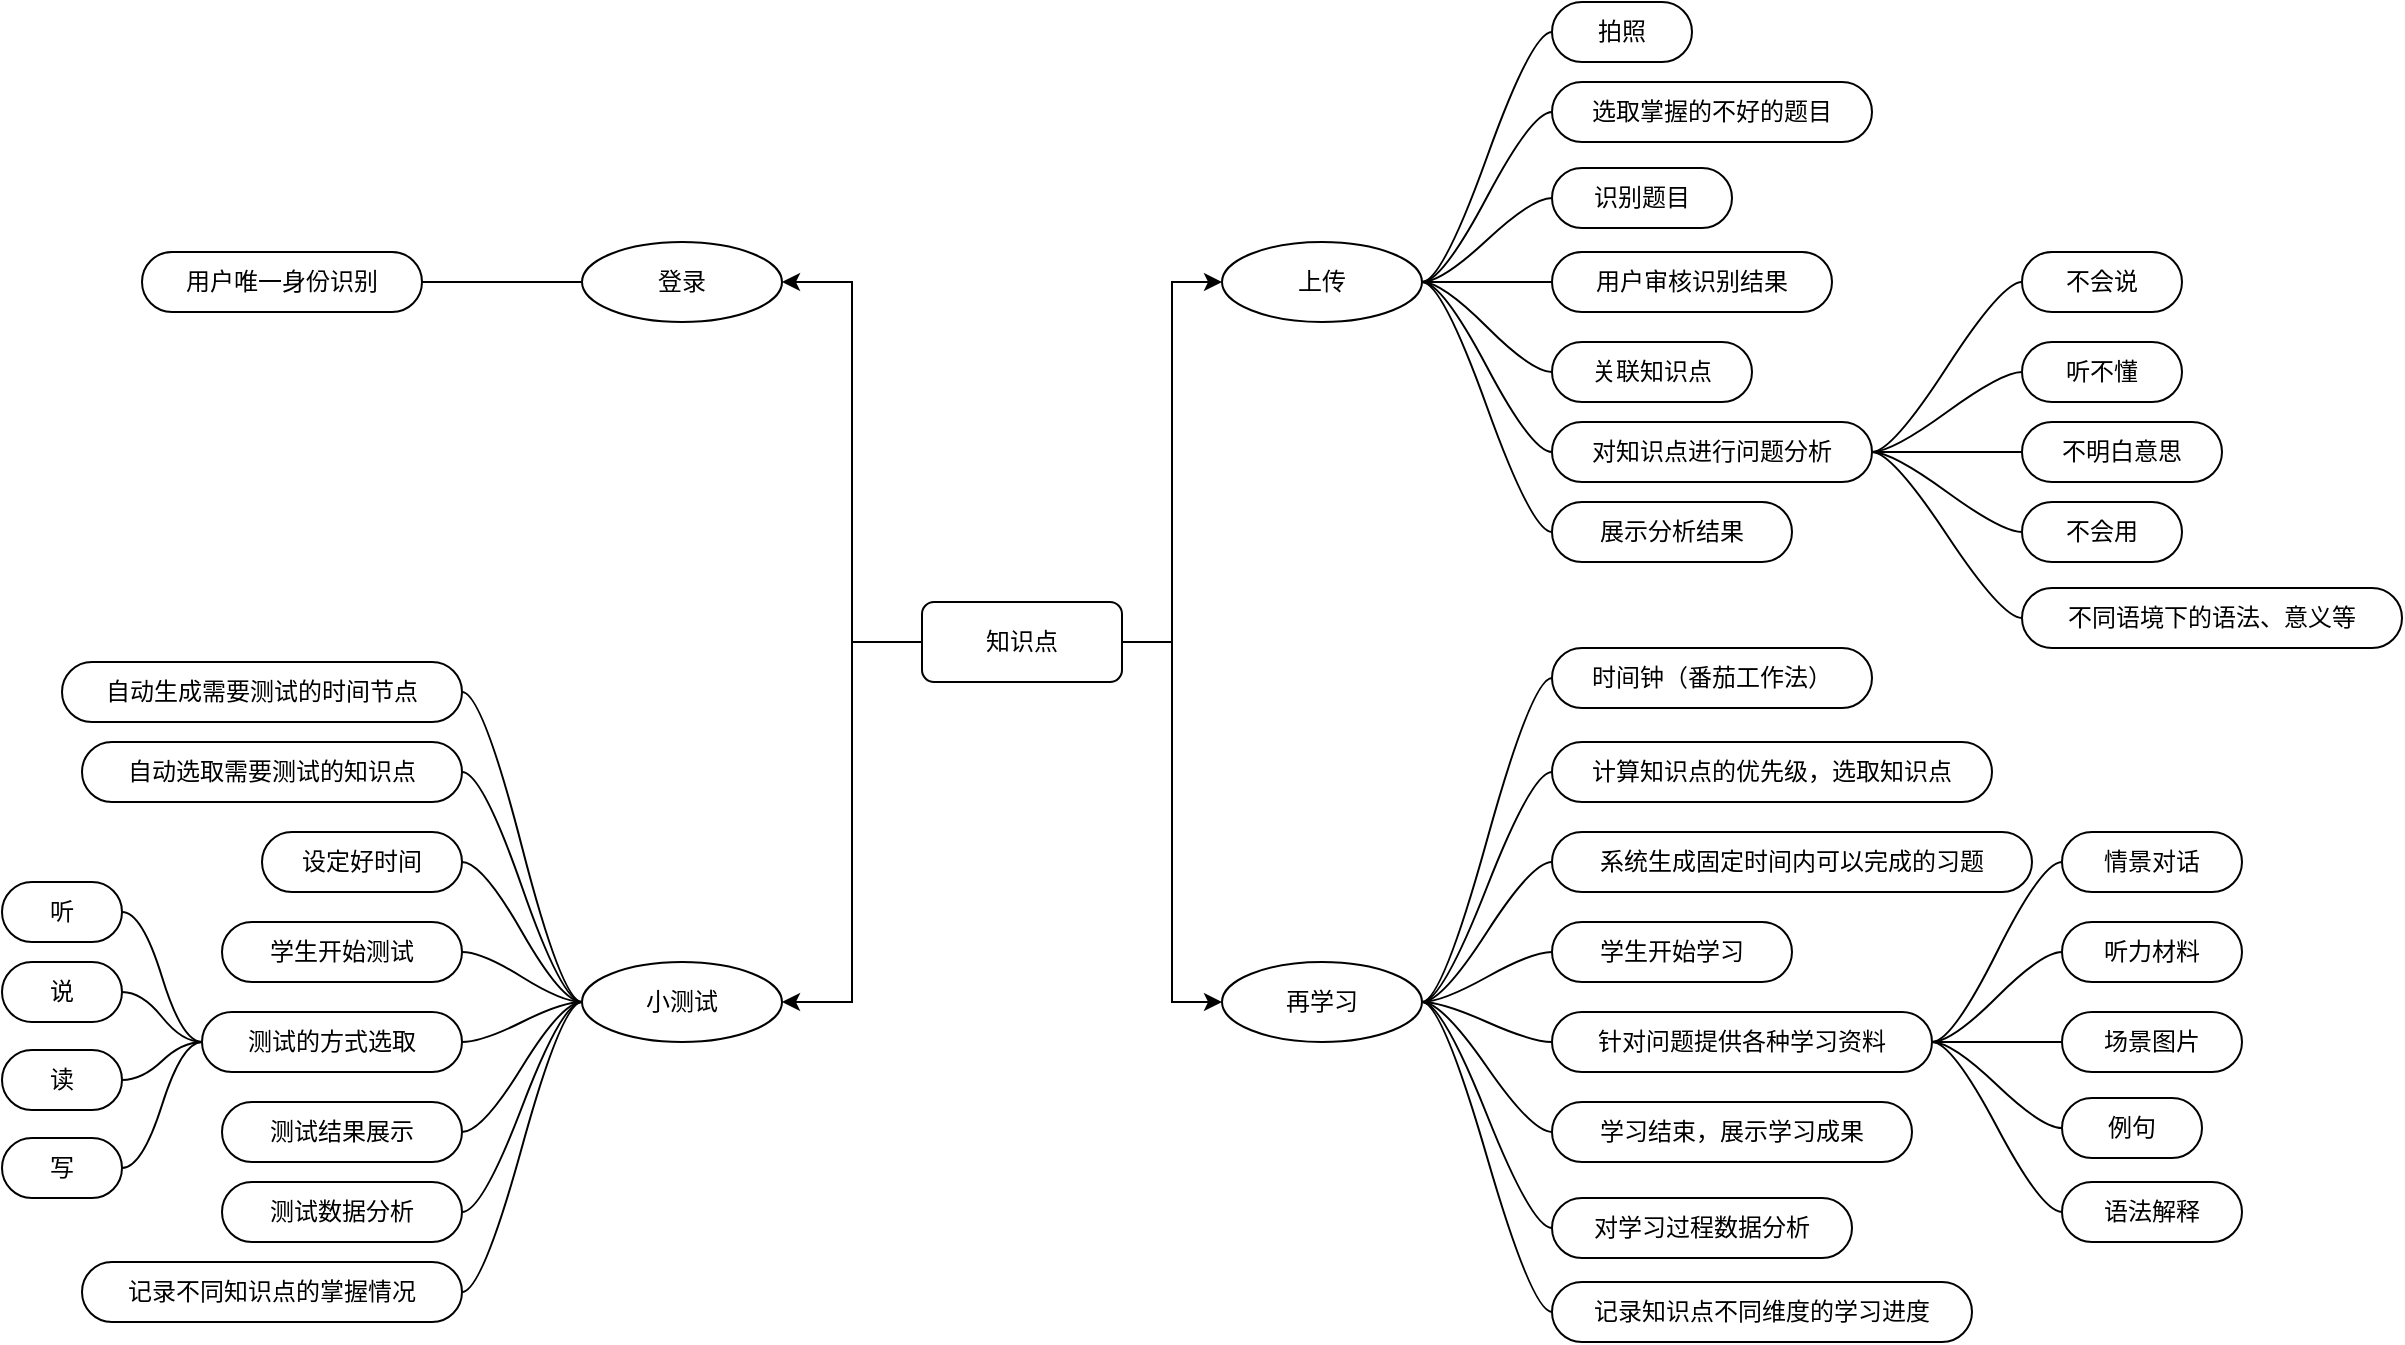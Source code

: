 <mxfile version="22.1.11" type="github" pages="3">
  <diagram name="Function Structure Diagram" id="aVR8sFGBTCd-4WxSPk9l">
    <mxGraphModel dx="2343" dy="800" grid="1" gridSize="10" guides="1" tooltips="1" connect="1" arrows="1" fold="1" page="1" pageScale="1" pageWidth="850" pageHeight="1100" math="0" shadow="0">
      <root>
        <mxCell id="0" />
        <mxCell id="1" parent="0" />
        <mxCell id="TGqG76DkWKLW9lzVFPSi-11" style="edgeStyle=orthogonalEdgeStyle;rounded=0;orthogonalLoop=1;jettySize=auto;html=1;entryX=0;entryY=0.5;entryDx=0;entryDy=0;" parent="1" source="TGqG76DkWKLW9lzVFPSi-1" target="TGqG76DkWKLW9lzVFPSi-7" edge="1">
          <mxGeometry relative="1" as="geometry" />
        </mxCell>
        <mxCell id="TGqG76DkWKLW9lzVFPSi-12" style="edgeStyle=orthogonalEdgeStyle;rounded=0;orthogonalLoop=1;jettySize=auto;html=1;entryX=0;entryY=0.5;entryDx=0;entryDy=0;" parent="1" source="TGqG76DkWKLW9lzVFPSi-1" target="TGqG76DkWKLW9lzVFPSi-8" edge="1">
          <mxGeometry relative="1" as="geometry" />
        </mxCell>
        <mxCell id="TGqG76DkWKLW9lzVFPSi-13" style="edgeStyle=orthogonalEdgeStyle;rounded=0;orthogonalLoop=1;jettySize=auto;html=1;entryX=1;entryY=0.5;entryDx=0;entryDy=0;" parent="1" source="TGqG76DkWKLW9lzVFPSi-1" target="TGqG76DkWKLW9lzVFPSi-10" edge="1">
          <mxGeometry relative="1" as="geometry" />
        </mxCell>
        <mxCell id="TGqG76DkWKLW9lzVFPSi-14" style="edgeStyle=orthogonalEdgeStyle;rounded=0;orthogonalLoop=1;jettySize=auto;html=1;entryX=1;entryY=0.5;entryDx=0;entryDy=0;" parent="1" source="TGqG76DkWKLW9lzVFPSi-1" target="TGqG76DkWKLW9lzVFPSi-9" edge="1">
          <mxGeometry relative="1" as="geometry" />
        </mxCell>
        <mxCell id="TGqG76DkWKLW9lzVFPSi-1" value="知识点" style="rounded=1;whiteSpace=wrap;html=1;" parent="1" vertex="1">
          <mxGeometry x="370" y="330" width="100" height="40" as="geometry" />
        </mxCell>
        <mxCell id="TGqG76DkWKLW9lzVFPSi-19" style="edgeStyle=entityRelationEdgeStyle;rounded=0;orthogonalLoop=1;jettySize=auto;html=1;startArrow=none;endArrow=none;segment=10;curved=1;sourcePerimeterSpacing=0;targetPerimeterSpacing=0;entryX=0;entryY=0.5;entryDx=0;entryDy=0;" parent="1" source="TGqG76DkWKLW9lzVFPSi-7" target="TGqG76DkWKLW9lzVFPSi-17" edge="1">
          <mxGeometry relative="1" as="geometry" />
        </mxCell>
        <mxCell id="TGqG76DkWKLW9lzVFPSi-21" style="edgeStyle=entityRelationEdgeStyle;rounded=0;orthogonalLoop=1;jettySize=auto;html=1;startArrow=none;endArrow=none;segment=10;curved=1;sourcePerimeterSpacing=0;targetPerimeterSpacing=0;entryX=0;entryY=0.5;entryDx=0;entryDy=0;" parent="1" source="TGqG76DkWKLW9lzVFPSi-7" target="TGqG76DkWKLW9lzVFPSi-20" edge="1">
          <mxGeometry relative="1" as="geometry" />
        </mxCell>
        <mxCell id="TGqG76DkWKLW9lzVFPSi-25" style="edgeStyle=entityRelationEdgeStyle;rounded=0;orthogonalLoop=1;jettySize=auto;html=1;startArrow=none;endArrow=none;segment=10;curved=1;sourcePerimeterSpacing=0;targetPerimeterSpacing=0;entryX=0;entryY=0.5;entryDx=0;entryDy=0;" parent="1" source="TGqG76DkWKLW9lzVFPSi-7" target="TGqG76DkWKLW9lzVFPSi-22" edge="1">
          <mxGeometry relative="1" as="geometry" />
        </mxCell>
        <mxCell id="TGqG76DkWKLW9lzVFPSi-26" style="edgeStyle=entityRelationEdgeStyle;rounded=0;orthogonalLoop=1;jettySize=auto;html=1;startArrow=none;endArrow=none;segment=10;curved=1;sourcePerimeterSpacing=0;targetPerimeterSpacing=0;entryX=0;entryY=0.5;entryDx=0;entryDy=0;" parent="1" source="TGqG76DkWKLW9lzVFPSi-7" target="TGqG76DkWKLW9lzVFPSi-23" edge="1">
          <mxGeometry relative="1" as="geometry" />
        </mxCell>
        <mxCell id="TGqG76DkWKLW9lzVFPSi-27" style="edgeStyle=entityRelationEdgeStyle;rounded=0;orthogonalLoop=1;jettySize=auto;html=1;startArrow=none;endArrow=none;segment=10;curved=1;sourcePerimeterSpacing=0;targetPerimeterSpacing=0;entryX=0;entryY=0.5;entryDx=0;entryDy=0;" parent="1" source="TGqG76DkWKLW9lzVFPSi-7" target="TGqG76DkWKLW9lzVFPSi-24" edge="1">
          <mxGeometry relative="1" as="geometry" />
        </mxCell>
        <mxCell id="TGqG76DkWKLW9lzVFPSi-29" style="edgeStyle=entityRelationEdgeStyle;rounded=0;orthogonalLoop=1;jettySize=auto;html=1;startArrow=none;endArrow=none;segment=10;curved=1;sourcePerimeterSpacing=0;targetPerimeterSpacing=0;" parent="1" source="TGqG76DkWKLW9lzVFPSi-7" target="TGqG76DkWKLW9lzVFPSi-28" edge="1">
          <mxGeometry relative="1" as="geometry" />
        </mxCell>
        <mxCell id="TGqG76DkWKLW9lzVFPSi-41" style="edgeStyle=entityRelationEdgeStyle;rounded=0;orthogonalLoop=1;jettySize=auto;html=1;startArrow=none;endArrow=none;segment=10;curved=1;sourcePerimeterSpacing=0;targetPerimeterSpacing=0;entryX=0;entryY=0.5;entryDx=0;entryDy=0;" parent="1" source="TGqG76DkWKLW9lzVFPSi-7" target="TGqG76DkWKLW9lzVFPSi-39" edge="1">
          <mxGeometry relative="1" as="geometry" />
        </mxCell>
        <mxCell id="TGqG76DkWKLW9lzVFPSi-7" value="上传" style="ellipse;whiteSpace=wrap;html=1;align=center;newEdgeStyle={&quot;edgeStyle&quot;:&quot;entityRelationEdgeStyle&quot;,&quot;startArrow&quot;:&quot;none&quot;,&quot;endArrow&quot;:&quot;none&quot;,&quot;segment&quot;:10,&quot;curved&quot;:1,&quot;sourcePerimeterSpacing&quot;:0,&quot;targetPerimeterSpacing&quot;:0};treeFolding=1;treeMoving=1;" parent="1" vertex="1">
          <mxGeometry x="520" y="150" width="100" height="40" as="geometry" />
        </mxCell>
        <mxCell id="TGqG76DkWKLW9lzVFPSi-34" style="edgeStyle=entityRelationEdgeStyle;rounded=0;orthogonalLoop=1;jettySize=auto;html=1;startArrow=none;endArrow=none;segment=10;curved=1;sourcePerimeterSpacing=0;targetPerimeterSpacing=0;entryX=0;entryY=0.5;entryDx=0;entryDy=0;" parent="1" source="TGqG76DkWKLW9lzVFPSi-8" target="TGqG76DkWKLW9lzVFPSi-31" edge="1">
          <mxGeometry relative="1" as="geometry" />
        </mxCell>
        <mxCell id="TGqG76DkWKLW9lzVFPSi-35" style="edgeStyle=entityRelationEdgeStyle;rounded=0;orthogonalLoop=1;jettySize=auto;html=1;startArrow=none;endArrow=none;segment=10;curved=1;sourcePerimeterSpacing=0;targetPerimeterSpacing=0;entryX=0;entryY=0.5;entryDx=0;entryDy=0;" parent="1" source="TGqG76DkWKLW9lzVFPSi-8" target="TGqG76DkWKLW9lzVFPSi-30" edge="1">
          <mxGeometry relative="1" as="geometry" />
        </mxCell>
        <mxCell id="TGqG76DkWKLW9lzVFPSi-36" style="edgeStyle=entityRelationEdgeStyle;rounded=0;orthogonalLoop=1;jettySize=auto;html=1;startArrow=none;endArrow=none;segment=10;curved=1;sourcePerimeterSpacing=0;targetPerimeterSpacing=0;entryX=0;entryY=0.5;entryDx=0;entryDy=0;" parent="1" source="TGqG76DkWKLW9lzVFPSi-8" target="TGqG76DkWKLW9lzVFPSi-32" edge="1">
          <mxGeometry relative="1" as="geometry" />
        </mxCell>
        <mxCell id="TGqG76DkWKLW9lzVFPSi-37" style="edgeStyle=entityRelationEdgeStyle;rounded=0;orthogonalLoop=1;jettySize=auto;html=1;startArrow=none;endArrow=none;segment=10;curved=1;sourcePerimeterSpacing=0;targetPerimeterSpacing=0;entryX=0;entryY=0.5;entryDx=0;entryDy=0;" parent="1" source="TGqG76DkWKLW9lzVFPSi-8" target="TGqG76DkWKLW9lzVFPSi-33" edge="1">
          <mxGeometry relative="1" as="geometry" />
        </mxCell>
        <mxCell id="TGqG76DkWKLW9lzVFPSi-42" style="edgeStyle=entityRelationEdgeStyle;rounded=0;orthogonalLoop=1;jettySize=auto;html=1;startArrow=none;endArrow=none;segment=10;curved=1;sourcePerimeterSpacing=0;targetPerimeterSpacing=0;entryX=0;entryY=0.5;entryDx=0;entryDy=0;" parent="1" source="TGqG76DkWKLW9lzVFPSi-8" target="TGqG76DkWKLW9lzVFPSi-38" edge="1">
          <mxGeometry relative="1" as="geometry" />
        </mxCell>
        <mxCell id="TGqG76DkWKLW9lzVFPSi-55" style="edgeStyle=entityRelationEdgeStyle;rounded=0;orthogonalLoop=1;jettySize=auto;html=1;startArrow=none;endArrow=none;segment=10;curved=1;sourcePerimeterSpacing=0;targetPerimeterSpacing=0;entryX=0;entryY=0.5;entryDx=0;entryDy=0;" parent="1" source="TGqG76DkWKLW9lzVFPSi-8" target="TGqG76DkWKLW9lzVFPSi-53" edge="1">
          <mxGeometry relative="1" as="geometry" />
        </mxCell>
        <mxCell id="TGqG76DkWKLW9lzVFPSi-57" style="edgeStyle=entityRelationEdgeStyle;rounded=0;orthogonalLoop=1;jettySize=auto;html=1;startArrow=none;endArrow=none;segment=10;curved=1;sourcePerimeterSpacing=0;targetPerimeterSpacing=0;entryX=0;entryY=0.5;entryDx=0;entryDy=0;" parent="1" source="TGqG76DkWKLW9lzVFPSi-8" target="TGqG76DkWKLW9lzVFPSi-56" edge="1">
          <mxGeometry relative="1" as="geometry" />
        </mxCell>
        <mxCell id="TGqG76DkWKLW9lzVFPSi-59" style="edgeStyle=entityRelationEdgeStyle;rounded=0;orthogonalLoop=1;jettySize=auto;html=1;startArrow=none;endArrow=none;segment=10;curved=1;sourcePerimeterSpacing=0;targetPerimeterSpacing=0;entryX=0;entryY=0.5;entryDx=0;entryDy=0;" parent="1" source="TGqG76DkWKLW9lzVFPSi-8" target="TGqG76DkWKLW9lzVFPSi-58" edge="1">
          <mxGeometry relative="1" as="geometry" />
        </mxCell>
        <mxCell id="TGqG76DkWKLW9lzVFPSi-8" value="再学习" style="ellipse;whiteSpace=wrap;html=1;align=center;newEdgeStyle={&quot;edgeStyle&quot;:&quot;entityRelationEdgeStyle&quot;,&quot;startArrow&quot;:&quot;none&quot;,&quot;endArrow&quot;:&quot;none&quot;,&quot;segment&quot;:10,&quot;curved&quot;:1,&quot;sourcePerimeterSpacing&quot;:0,&quot;targetPerimeterSpacing&quot;:0};treeFolding=1;treeMoving=1;" parent="1" vertex="1">
          <mxGeometry x="520" y="510" width="100" height="40" as="geometry" />
        </mxCell>
        <mxCell id="TGqG76DkWKLW9lzVFPSi-65" style="edgeStyle=entityRelationEdgeStyle;rounded=0;orthogonalLoop=1;jettySize=auto;html=1;startArrow=none;endArrow=none;segment=10;curved=1;sourcePerimeterSpacing=0;targetPerimeterSpacing=0;" parent="1" source="TGqG76DkWKLW9lzVFPSi-9" target="TGqG76DkWKLW9lzVFPSi-64" edge="1">
          <mxGeometry relative="1" as="geometry" />
        </mxCell>
        <mxCell id="TGqG76DkWKLW9lzVFPSi-67" style="edgeStyle=entityRelationEdgeStyle;rounded=0;orthogonalLoop=1;jettySize=auto;html=1;startArrow=none;endArrow=none;segment=10;curved=1;sourcePerimeterSpacing=0;targetPerimeterSpacing=0;entryX=1;entryY=0.5;entryDx=0;entryDy=0;" parent="1" source="TGqG76DkWKLW9lzVFPSi-9" target="TGqG76DkWKLW9lzVFPSi-66" edge="1">
          <mxGeometry relative="1" as="geometry" />
        </mxCell>
        <mxCell id="TGqG76DkWKLW9lzVFPSi-69" style="edgeStyle=entityRelationEdgeStyle;rounded=0;orthogonalLoop=1;jettySize=auto;html=1;startArrow=none;endArrow=none;segment=10;curved=1;sourcePerimeterSpacing=0;targetPerimeterSpacing=0;entryX=1;entryY=0.5;entryDx=0;entryDy=0;" parent="1" source="TGqG76DkWKLW9lzVFPSi-9" target="TGqG76DkWKLW9lzVFPSi-68" edge="1">
          <mxGeometry relative="1" as="geometry" />
        </mxCell>
        <mxCell id="TGqG76DkWKLW9lzVFPSi-71" style="edgeStyle=entityRelationEdgeStyle;rounded=0;orthogonalLoop=1;jettySize=auto;html=1;startArrow=none;endArrow=none;segment=10;curved=1;sourcePerimeterSpacing=0;targetPerimeterSpacing=0;entryX=1;entryY=0.5;entryDx=0;entryDy=0;" parent="1" source="TGqG76DkWKLW9lzVFPSi-9" target="TGqG76DkWKLW9lzVFPSi-70" edge="1">
          <mxGeometry relative="1" as="geometry" />
        </mxCell>
        <mxCell id="TGqG76DkWKLW9lzVFPSi-73" style="edgeStyle=entityRelationEdgeStyle;rounded=0;orthogonalLoop=1;jettySize=auto;html=1;startArrow=none;endArrow=none;segment=10;curved=1;sourcePerimeterSpacing=0;targetPerimeterSpacing=0;entryX=1;entryY=0.5;entryDx=0;entryDy=0;" parent="1" source="TGqG76DkWKLW9lzVFPSi-9" target="TGqG76DkWKLW9lzVFPSi-72" edge="1">
          <mxGeometry relative="1" as="geometry" />
        </mxCell>
        <mxCell id="TGqG76DkWKLW9lzVFPSi-120" style="edgeStyle=entityRelationEdgeStyle;rounded=0;orthogonalLoop=1;jettySize=auto;html=1;startArrow=none;endArrow=none;segment=10;curved=1;sourcePerimeterSpacing=0;targetPerimeterSpacing=0;entryX=1;entryY=0.5;entryDx=0;entryDy=0;" parent="1" source="TGqG76DkWKLW9lzVFPSi-9" target="TGqG76DkWKLW9lzVFPSi-117" edge="1">
          <mxGeometry relative="1" as="geometry" />
        </mxCell>
        <mxCell id="TGqG76DkWKLW9lzVFPSi-121" style="edgeStyle=entityRelationEdgeStyle;rounded=0;orthogonalLoop=1;jettySize=auto;html=1;startArrow=none;endArrow=none;segment=10;curved=1;sourcePerimeterSpacing=0;targetPerimeterSpacing=0;entryX=1;entryY=0.5;entryDx=0;entryDy=0;" parent="1" source="TGqG76DkWKLW9lzVFPSi-9" target="TGqG76DkWKLW9lzVFPSi-118" edge="1">
          <mxGeometry relative="1" as="geometry" />
        </mxCell>
        <mxCell id="TGqG76DkWKLW9lzVFPSi-122" style="edgeStyle=entityRelationEdgeStyle;rounded=0;orthogonalLoop=1;jettySize=auto;html=1;startArrow=none;endArrow=none;segment=10;curved=1;sourcePerimeterSpacing=0;targetPerimeterSpacing=0;entryX=1;entryY=0.5;entryDx=0;entryDy=0;" parent="1" source="TGqG76DkWKLW9lzVFPSi-9" target="TGqG76DkWKLW9lzVFPSi-119" edge="1">
          <mxGeometry relative="1" as="geometry" />
        </mxCell>
        <mxCell id="TGqG76DkWKLW9lzVFPSi-9" value="小测试" style="ellipse;whiteSpace=wrap;html=1;align=center;newEdgeStyle={&quot;edgeStyle&quot;:&quot;entityRelationEdgeStyle&quot;,&quot;startArrow&quot;:&quot;none&quot;,&quot;endArrow&quot;:&quot;none&quot;,&quot;segment&quot;:10,&quot;curved&quot;:1,&quot;sourcePerimeterSpacing&quot;:0,&quot;targetPerimeterSpacing&quot;:0};treeFolding=1;treeMoving=1;" parent="1" vertex="1">
          <mxGeometry x="200" y="510" width="100" height="40" as="geometry" />
        </mxCell>
        <mxCell id="TGqG76DkWKLW9lzVFPSi-62" style="edgeStyle=entityRelationEdgeStyle;rounded=0;orthogonalLoop=1;jettySize=auto;html=1;startArrow=none;endArrow=none;segment=10;curved=1;sourcePerimeterSpacing=0;targetPerimeterSpacing=0;entryX=1;entryY=0.5;entryDx=0;entryDy=0;" parent="1" source="TGqG76DkWKLW9lzVFPSi-10" target="TGqG76DkWKLW9lzVFPSi-60" edge="1">
          <mxGeometry relative="1" as="geometry" />
        </mxCell>
        <mxCell id="TGqG76DkWKLW9lzVFPSi-10" value="登录" style="ellipse;whiteSpace=wrap;html=1;align=center;newEdgeStyle={&quot;edgeStyle&quot;:&quot;entityRelationEdgeStyle&quot;,&quot;startArrow&quot;:&quot;none&quot;,&quot;endArrow&quot;:&quot;none&quot;,&quot;segment&quot;:10,&quot;curved&quot;:1,&quot;sourcePerimeterSpacing&quot;:0,&quot;targetPerimeterSpacing&quot;:0};treeFolding=1;treeMoving=1;" parent="1" vertex="1">
          <mxGeometry x="200" y="150" width="100" height="40" as="geometry" />
        </mxCell>
        <mxCell id="TGqG76DkWKLW9lzVFPSi-17" value="拍照" style="whiteSpace=wrap;html=1;rounded=1;arcSize=50;align=center;verticalAlign=middle;strokeWidth=1;autosize=1;spacing=4;treeFolding=1;treeMoving=1;newEdgeStyle={&quot;edgeStyle&quot;:&quot;entityRelationEdgeStyle&quot;,&quot;startArrow&quot;:&quot;none&quot;,&quot;endArrow&quot;:&quot;none&quot;,&quot;segment&quot;:10,&quot;curved&quot;:1,&quot;sourcePerimeterSpacing&quot;:0,&quot;targetPerimeterSpacing&quot;:0};" parent="1" vertex="1">
          <mxGeometry x="685" y="30" width="70" height="30" as="geometry" />
        </mxCell>
        <mxCell id="TGqG76DkWKLW9lzVFPSi-20" value="选取掌握的不好的题目" style="whiteSpace=wrap;html=1;rounded=1;arcSize=50;align=center;verticalAlign=middle;strokeWidth=1;autosize=1;spacing=4;treeFolding=1;treeMoving=1;newEdgeStyle={&quot;edgeStyle&quot;:&quot;entityRelationEdgeStyle&quot;,&quot;startArrow&quot;:&quot;none&quot;,&quot;endArrow&quot;:&quot;none&quot;,&quot;segment&quot;:10,&quot;curved&quot;:1,&quot;sourcePerimeterSpacing&quot;:0,&quot;targetPerimeterSpacing&quot;:0};" parent="1" vertex="1">
          <mxGeometry x="685" y="70" width="160" height="30" as="geometry" />
        </mxCell>
        <mxCell id="TGqG76DkWKLW9lzVFPSi-22" value="识别题目" style="whiteSpace=wrap;html=1;rounded=1;arcSize=50;align=center;verticalAlign=middle;strokeWidth=1;autosize=1;spacing=4;treeFolding=1;treeMoving=1;newEdgeStyle={&quot;edgeStyle&quot;:&quot;entityRelationEdgeStyle&quot;,&quot;startArrow&quot;:&quot;none&quot;,&quot;endArrow&quot;:&quot;none&quot;,&quot;segment&quot;:10,&quot;curved&quot;:1,&quot;sourcePerimeterSpacing&quot;:0,&quot;targetPerimeterSpacing&quot;:0};" parent="1" vertex="1">
          <mxGeometry x="685" y="113" width="90" height="30" as="geometry" />
        </mxCell>
        <mxCell id="TGqG76DkWKLW9lzVFPSi-23" value="用户审核识别结果" style="whiteSpace=wrap;html=1;rounded=1;arcSize=50;align=center;verticalAlign=middle;strokeWidth=1;autosize=1;spacing=4;treeFolding=1;treeMoving=1;newEdgeStyle={&quot;edgeStyle&quot;:&quot;entityRelationEdgeStyle&quot;,&quot;startArrow&quot;:&quot;none&quot;,&quot;endArrow&quot;:&quot;none&quot;,&quot;segment&quot;:10,&quot;curved&quot;:1,&quot;sourcePerimeterSpacing&quot;:0,&quot;targetPerimeterSpacing&quot;:0};" parent="1" vertex="1">
          <mxGeometry x="685" y="155" width="140" height="30" as="geometry" />
        </mxCell>
        <mxCell id="TGqG76DkWKLW9lzVFPSi-24" value="关联知识点" style="whiteSpace=wrap;html=1;rounded=1;arcSize=50;align=center;verticalAlign=middle;strokeWidth=1;autosize=1;spacing=4;treeFolding=1;treeMoving=1;newEdgeStyle={&quot;edgeStyle&quot;:&quot;entityRelationEdgeStyle&quot;,&quot;startArrow&quot;:&quot;none&quot;,&quot;endArrow&quot;:&quot;none&quot;,&quot;segment&quot;:10,&quot;curved&quot;:1,&quot;sourcePerimeterSpacing&quot;:0,&quot;targetPerimeterSpacing&quot;:0};" parent="1" vertex="1">
          <mxGeometry x="685" y="200" width="100" height="30" as="geometry" />
        </mxCell>
        <mxCell id="TGqG76DkWKLW9lzVFPSi-28" value="展示分析结果" style="whiteSpace=wrap;html=1;rounded=1;arcSize=50;align=center;verticalAlign=middle;strokeWidth=1;autosize=1;spacing=4;treeFolding=1;treeMoving=1;newEdgeStyle={&quot;edgeStyle&quot;:&quot;entityRelationEdgeStyle&quot;,&quot;startArrow&quot;:&quot;none&quot;,&quot;endArrow&quot;:&quot;none&quot;,&quot;segment&quot;:10,&quot;curved&quot;:1,&quot;sourcePerimeterSpacing&quot;:0,&quot;targetPerimeterSpacing&quot;:0};" parent="1" vertex="1">
          <mxGeometry x="685" y="280" width="120" height="30" as="geometry" />
        </mxCell>
        <mxCell id="TGqG76DkWKLW9lzVFPSi-30" value="计算知识点的优先级，选取知识点" style="whiteSpace=wrap;html=1;rounded=1;arcSize=50;align=center;verticalAlign=middle;strokeWidth=1;autosize=1;spacing=4;treeFolding=1;treeMoving=1;newEdgeStyle={&quot;edgeStyle&quot;:&quot;entityRelationEdgeStyle&quot;,&quot;startArrow&quot;:&quot;none&quot;,&quot;endArrow&quot;:&quot;none&quot;,&quot;segment&quot;:10,&quot;curved&quot;:1,&quot;sourcePerimeterSpacing&quot;:0,&quot;targetPerimeterSpacing&quot;:0};" parent="1" vertex="1">
          <mxGeometry x="685" y="400" width="220" height="30" as="geometry" />
        </mxCell>
        <mxCell id="TGqG76DkWKLW9lzVFPSi-31" value="时间钟（番茄工作法）" style="whiteSpace=wrap;html=1;rounded=1;arcSize=50;align=center;verticalAlign=middle;strokeWidth=1;autosize=1;spacing=4;treeFolding=1;treeMoving=1;newEdgeStyle={&quot;edgeStyle&quot;:&quot;entityRelationEdgeStyle&quot;,&quot;startArrow&quot;:&quot;none&quot;,&quot;endArrow&quot;:&quot;none&quot;,&quot;segment&quot;:10,&quot;curved&quot;:1,&quot;sourcePerimeterSpacing&quot;:0,&quot;targetPerimeterSpacing&quot;:0};" parent="1" vertex="1">
          <mxGeometry x="685" y="353" width="160" height="30" as="geometry" />
        </mxCell>
        <mxCell id="TGqG76DkWKLW9lzVFPSi-32" value="系统生成固定时间内可以完成的习题" style="whiteSpace=wrap;html=1;rounded=1;arcSize=50;align=center;verticalAlign=middle;strokeWidth=1;autosize=1;spacing=4;treeFolding=1;treeMoving=1;newEdgeStyle={&quot;edgeStyle&quot;:&quot;entityRelationEdgeStyle&quot;,&quot;startArrow&quot;:&quot;none&quot;,&quot;endArrow&quot;:&quot;none&quot;,&quot;segment&quot;:10,&quot;curved&quot;:1,&quot;sourcePerimeterSpacing&quot;:0,&quot;targetPerimeterSpacing&quot;:0};" parent="1" vertex="1">
          <mxGeometry x="685" y="445" width="240" height="30" as="geometry" />
        </mxCell>
        <mxCell id="TGqG76DkWKLW9lzVFPSi-33" value="学生开始学习" style="whiteSpace=wrap;html=1;rounded=1;arcSize=50;align=center;verticalAlign=middle;strokeWidth=1;autosize=1;spacing=4;treeFolding=1;treeMoving=1;newEdgeStyle={&quot;edgeStyle&quot;:&quot;entityRelationEdgeStyle&quot;,&quot;startArrow&quot;:&quot;none&quot;,&quot;endArrow&quot;:&quot;none&quot;,&quot;segment&quot;:10,&quot;curved&quot;:1,&quot;sourcePerimeterSpacing&quot;:0,&quot;targetPerimeterSpacing&quot;:0};" parent="1" vertex="1">
          <mxGeometry x="685" y="490" width="120" height="30" as="geometry" />
        </mxCell>
        <mxCell id="TGqG76DkWKLW9lzVFPSi-111" style="edgeStyle=entityRelationEdgeStyle;rounded=0;orthogonalLoop=1;jettySize=auto;html=1;startArrow=none;endArrow=none;segment=10;curved=1;sourcePerimeterSpacing=0;targetPerimeterSpacing=0;entryX=0;entryY=0.5;entryDx=0;entryDy=0;" parent="1" source="TGqG76DkWKLW9lzVFPSi-38" target="TGqG76DkWKLW9lzVFPSi-104" edge="1">
          <mxGeometry relative="1" as="geometry" />
        </mxCell>
        <mxCell id="TGqG76DkWKLW9lzVFPSi-112" style="edgeStyle=entityRelationEdgeStyle;rounded=0;orthogonalLoop=1;jettySize=auto;html=1;startArrow=none;endArrow=none;segment=10;curved=1;sourcePerimeterSpacing=0;targetPerimeterSpacing=0;entryX=0;entryY=0.5;entryDx=0;entryDy=0;" parent="1" source="TGqG76DkWKLW9lzVFPSi-38" target="TGqG76DkWKLW9lzVFPSi-103" edge="1">
          <mxGeometry relative="1" as="geometry" />
        </mxCell>
        <mxCell id="TGqG76DkWKLW9lzVFPSi-113" style="edgeStyle=entityRelationEdgeStyle;rounded=0;orthogonalLoop=1;jettySize=auto;html=1;startArrow=none;endArrow=none;segment=10;curved=1;sourcePerimeterSpacing=0;targetPerimeterSpacing=0;entryX=0;entryY=0.5;entryDx=0;entryDy=0;" parent="1" source="TGqG76DkWKLW9lzVFPSi-38" target="TGqG76DkWKLW9lzVFPSi-102" edge="1">
          <mxGeometry relative="1" as="geometry" />
        </mxCell>
        <mxCell id="TGqG76DkWKLW9lzVFPSi-114" style="edgeStyle=entityRelationEdgeStyle;rounded=0;orthogonalLoop=1;jettySize=auto;html=1;startArrow=none;endArrow=none;segment=10;curved=1;sourcePerimeterSpacing=0;targetPerimeterSpacing=0;entryX=0;entryY=0.5;entryDx=0;entryDy=0;" parent="1" source="TGqG76DkWKLW9lzVFPSi-38" target="TGqG76DkWKLW9lzVFPSi-110" edge="1">
          <mxGeometry relative="1" as="geometry" />
        </mxCell>
        <mxCell id="TGqG76DkWKLW9lzVFPSi-115" style="edgeStyle=entityRelationEdgeStyle;rounded=0;orthogonalLoop=1;jettySize=auto;html=1;startArrow=none;endArrow=none;segment=10;curved=1;sourcePerimeterSpacing=0;targetPerimeterSpacing=0;entryX=0;entryY=0.5;entryDx=0;entryDy=0;" parent="1" source="TGqG76DkWKLW9lzVFPSi-38" target="TGqG76DkWKLW9lzVFPSi-108" edge="1">
          <mxGeometry relative="1" as="geometry" />
        </mxCell>
        <mxCell id="TGqG76DkWKLW9lzVFPSi-38" value="针对问题提供各种学习资料" style="whiteSpace=wrap;html=1;rounded=1;arcSize=50;align=center;verticalAlign=middle;strokeWidth=1;autosize=1;spacing=4;treeFolding=1;treeMoving=1;newEdgeStyle={&quot;edgeStyle&quot;:&quot;entityRelationEdgeStyle&quot;,&quot;startArrow&quot;:&quot;none&quot;,&quot;endArrow&quot;:&quot;none&quot;,&quot;segment&quot;:10,&quot;curved&quot;:1,&quot;sourcePerimeterSpacing&quot;:0,&quot;targetPerimeterSpacing&quot;:0};" parent="1" vertex="1">
          <mxGeometry x="685" y="535" width="190" height="30" as="geometry" />
        </mxCell>
        <mxCell id="TGqG76DkWKLW9lzVFPSi-87" style="edgeStyle=entityRelationEdgeStyle;rounded=0;orthogonalLoop=1;jettySize=auto;html=1;startArrow=none;endArrow=none;segment=10;curved=1;sourcePerimeterSpacing=0;targetPerimeterSpacing=0;entryX=0;entryY=0.5;entryDx=0;entryDy=0;" parent="1" source="TGqG76DkWKLW9lzVFPSi-39" target="TGqG76DkWKLW9lzVFPSi-82" edge="1">
          <mxGeometry relative="1" as="geometry" />
        </mxCell>
        <mxCell id="TGqG76DkWKLW9lzVFPSi-88" style="edgeStyle=entityRelationEdgeStyle;rounded=0;orthogonalLoop=1;jettySize=auto;html=1;startArrow=none;endArrow=none;segment=10;curved=1;sourcePerimeterSpacing=0;targetPerimeterSpacing=0;entryX=0;entryY=0.5;entryDx=0;entryDy=0;" parent="1" source="TGqG76DkWKLW9lzVFPSi-39" target="TGqG76DkWKLW9lzVFPSi-83" edge="1">
          <mxGeometry relative="1" as="geometry" />
        </mxCell>
        <mxCell id="TGqG76DkWKLW9lzVFPSi-89" style="edgeStyle=entityRelationEdgeStyle;rounded=0;orthogonalLoop=1;jettySize=auto;html=1;startArrow=none;endArrow=none;segment=10;curved=1;sourcePerimeterSpacing=0;targetPerimeterSpacing=0;entryX=0;entryY=0.5;entryDx=0;entryDy=0;" parent="1" source="TGqG76DkWKLW9lzVFPSi-39" target="TGqG76DkWKLW9lzVFPSi-84" edge="1">
          <mxGeometry relative="1" as="geometry" />
        </mxCell>
        <mxCell id="TGqG76DkWKLW9lzVFPSi-90" style="edgeStyle=entityRelationEdgeStyle;rounded=0;orthogonalLoop=1;jettySize=auto;html=1;startArrow=none;endArrow=none;segment=10;curved=1;sourcePerimeterSpacing=0;targetPerimeterSpacing=0;entryX=0;entryY=0.5;entryDx=0;entryDy=0;" parent="1" source="TGqG76DkWKLW9lzVFPSi-39" target="TGqG76DkWKLW9lzVFPSi-85" edge="1">
          <mxGeometry relative="1" as="geometry" />
        </mxCell>
        <mxCell id="TGqG76DkWKLW9lzVFPSi-91" style="edgeStyle=entityRelationEdgeStyle;rounded=0;orthogonalLoop=1;jettySize=auto;html=1;startArrow=none;endArrow=none;segment=10;curved=1;sourcePerimeterSpacing=0;targetPerimeterSpacing=0;entryX=0;entryY=0.5;entryDx=0;entryDy=0;" parent="1" source="TGqG76DkWKLW9lzVFPSi-39" target="TGqG76DkWKLW9lzVFPSi-86" edge="1">
          <mxGeometry relative="1" as="geometry" />
        </mxCell>
        <mxCell id="TGqG76DkWKLW9lzVFPSi-39" value="对知识点进行问题分析" style="whiteSpace=wrap;html=1;rounded=1;arcSize=50;align=center;verticalAlign=middle;strokeWidth=1;autosize=1;spacing=4;treeFolding=1;treeMoving=1;newEdgeStyle={&quot;edgeStyle&quot;:&quot;entityRelationEdgeStyle&quot;,&quot;startArrow&quot;:&quot;none&quot;,&quot;endArrow&quot;:&quot;none&quot;,&quot;segment&quot;:10,&quot;curved&quot;:1,&quot;sourcePerimeterSpacing&quot;:0,&quot;targetPerimeterSpacing&quot;:0};" parent="1" vertex="1">
          <mxGeometry x="685" y="240" width="160" height="30" as="geometry" />
        </mxCell>
        <mxCell id="TGqG76DkWKLW9lzVFPSi-53" value="学习结束，展示学习成果" style="whiteSpace=wrap;html=1;rounded=1;arcSize=50;align=center;verticalAlign=middle;strokeWidth=1;autosize=1;spacing=4;treeFolding=1;treeMoving=1;newEdgeStyle={&quot;edgeStyle&quot;:&quot;entityRelationEdgeStyle&quot;,&quot;startArrow&quot;:&quot;none&quot;,&quot;endArrow&quot;:&quot;none&quot;,&quot;segment&quot;:10,&quot;curved&quot;:1,&quot;sourcePerimeterSpacing&quot;:0,&quot;targetPerimeterSpacing&quot;:0};" parent="1" vertex="1">
          <mxGeometry x="685" y="580" width="180" height="30" as="geometry" />
        </mxCell>
        <mxCell id="TGqG76DkWKLW9lzVFPSi-56" value="对学习过程数据分析" style="whiteSpace=wrap;html=1;rounded=1;arcSize=50;align=center;verticalAlign=middle;strokeWidth=1;autosize=1;spacing=4;treeFolding=1;treeMoving=1;newEdgeStyle={&quot;edgeStyle&quot;:&quot;entityRelationEdgeStyle&quot;,&quot;startArrow&quot;:&quot;none&quot;,&quot;endArrow&quot;:&quot;none&quot;,&quot;segment&quot;:10,&quot;curved&quot;:1,&quot;sourcePerimeterSpacing&quot;:0,&quot;targetPerimeterSpacing&quot;:0};" parent="1" vertex="1">
          <mxGeometry x="685" y="628" width="150" height="30" as="geometry" />
        </mxCell>
        <mxCell id="TGqG76DkWKLW9lzVFPSi-58" value="记录知识点不同维度的学习进度" style="whiteSpace=wrap;html=1;rounded=1;arcSize=50;align=center;verticalAlign=middle;strokeWidth=1;autosize=1;spacing=4;treeFolding=1;treeMoving=1;newEdgeStyle={&quot;edgeStyle&quot;:&quot;entityRelationEdgeStyle&quot;,&quot;startArrow&quot;:&quot;none&quot;,&quot;endArrow&quot;:&quot;none&quot;,&quot;segment&quot;:10,&quot;curved&quot;:1,&quot;sourcePerimeterSpacing&quot;:0,&quot;targetPerimeterSpacing&quot;:0};" parent="1" vertex="1">
          <mxGeometry x="685" y="670" width="210" height="30" as="geometry" />
        </mxCell>
        <mxCell id="TGqG76DkWKLW9lzVFPSi-60" value="用户唯一身份识别" style="whiteSpace=wrap;html=1;rounded=1;arcSize=50;align=center;verticalAlign=middle;strokeWidth=1;autosize=1;spacing=4;treeFolding=1;treeMoving=1;newEdgeStyle={&quot;edgeStyle&quot;:&quot;entityRelationEdgeStyle&quot;,&quot;startArrow&quot;:&quot;none&quot;,&quot;endArrow&quot;:&quot;none&quot;,&quot;segment&quot;:10,&quot;curved&quot;:1,&quot;sourcePerimeterSpacing&quot;:0,&quot;targetPerimeterSpacing&quot;:0};" parent="1" vertex="1">
          <mxGeometry x="-20" y="155" width="140" height="30" as="geometry" />
        </mxCell>
        <mxCell id="TGqG76DkWKLW9lzVFPSi-64" value="自动选取需要测试的知识点" style="whiteSpace=wrap;html=1;rounded=1;arcSize=50;align=center;verticalAlign=middle;strokeWidth=1;autosize=1;spacing=4;treeFolding=1;treeMoving=1;newEdgeStyle={&quot;edgeStyle&quot;:&quot;entityRelationEdgeStyle&quot;,&quot;startArrow&quot;:&quot;none&quot;,&quot;endArrow&quot;:&quot;none&quot;,&quot;segment&quot;:10,&quot;curved&quot;:1,&quot;sourcePerimeterSpacing&quot;:0,&quot;targetPerimeterSpacing&quot;:0};" parent="1" vertex="1">
          <mxGeometry x="-50" y="400" width="190" height="30" as="geometry" />
        </mxCell>
        <mxCell id="TGqG76DkWKLW9lzVFPSi-66" value="自动生成需要测试的时间节点" style="whiteSpace=wrap;html=1;rounded=1;arcSize=50;align=center;verticalAlign=middle;strokeWidth=1;autosize=1;spacing=4;treeFolding=1;treeMoving=1;newEdgeStyle={&quot;edgeStyle&quot;:&quot;entityRelationEdgeStyle&quot;,&quot;startArrow&quot;:&quot;none&quot;,&quot;endArrow&quot;:&quot;none&quot;,&quot;segment&quot;:10,&quot;curved&quot;:1,&quot;sourcePerimeterSpacing&quot;:0,&quot;targetPerimeterSpacing&quot;:0};" parent="1" vertex="1">
          <mxGeometry x="-60" y="360" width="200" height="30" as="geometry" />
        </mxCell>
        <mxCell id="TGqG76DkWKLW9lzVFPSi-68" value="设定好时间" style="whiteSpace=wrap;html=1;rounded=1;arcSize=50;align=center;verticalAlign=middle;strokeWidth=1;autosize=1;spacing=4;treeFolding=1;treeMoving=1;newEdgeStyle={&quot;edgeStyle&quot;:&quot;entityRelationEdgeStyle&quot;,&quot;startArrow&quot;:&quot;none&quot;,&quot;endArrow&quot;:&quot;none&quot;,&quot;segment&quot;:10,&quot;curved&quot;:1,&quot;sourcePerimeterSpacing&quot;:0,&quot;targetPerimeterSpacing&quot;:0};" parent="1" vertex="1">
          <mxGeometry x="40" y="445" width="100" height="30" as="geometry" />
        </mxCell>
        <mxCell id="TGqG76DkWKLW9lzVFPSi-70" value="学生开始测试" style="whiteSpace=wrap;html=1;rounded=1;arcSize=50;align=center;verticalAlign=middle;strokeWidth=1;autosize=1;spacing=4;treeFolding=1;treeMoving=1;newEdgeStyle={&quot;edgeStyle&quot;:&quot;entityRelationEdgeStyle&quot;,&quot;startArrow&quot;:&quot;none&quot;,&quot;endArrow&quot;:&quot;none&quot;,&quot;segment&quot;:10,&quot;curved&quot;:1,&quot;sourcePerimeterSpacing&quot;:0,&quot;targetPerimeterSpacing&quot;:0};" parent="1" vertex="1">
          <mxGeometry x="20" y="490" width="120" height="30" as="geometry" />
        </mxCell>
        <mxCell id="TGqG76DkWKLW9lzVFPSi-75" value="" style="edgeStyle=entityRelationEdgeStyle;rounded=0;orthogonalLoop=1;jettySize=auto;html=1;startArrow=none;endArrow=none;segment=10;curved=1;sourcePerimeterSpacing=0;targetPerimeterSpacing=0;" parent="1" source="TGqG76DkWKLW9lzVFPSi-72" target="TGqG76DkWKLW9lzVFPSi-74" edge="1">
          <mxGeometry relative="1" as="geometry" />
        </mxCell>
        <mxCell id="TGqG76DkWKLW9lzVFPSi-79" style="edgeStyle=entityRelationEdgeStyle;rounded=0;orthogonalLoop=1;jettySize=auto;html=1;startArrow=none;endArrow=none;segment=10;curved=1;sourcePerimeterSpacing=0;targetPerimeterSpacing=0;entryX=1;entryY=0.5;entryDx=0;entryDy=0;" parent="1" source="TGqG76DkWKLW9lzVFPSi-72" target="TGqG76DkWKLW9lzVFPSi-76" edge="1">
          <mxGeometry relative="1" as="geometry" />
        </mxCell>
        <mxCell id="TGqG76DkWKLW9lzVFPSi-80" style="edgeStyle=entityRelationEdgeStyle;rounded=0;orthogonalLoop=1;jettySize=auto;html=1;startArrow=none;endArrow=none;segment=10;curved=1;sourcePerimeterSpacing=0;targetPerimeterSpacing=0;entryX=1;entryY=0.5;entryDx=0;entryDy=0;" parent="1" source="TGqG76DkWKLW9lzVFPSi-72" target="TGqG76DkWKLW9lzVFPSi-77" edge="1">
          <mxGeometry relative="1" as="geometry" />
        </mxCell>
        <mxCell id="TGqG76DkWKLW9lzVFPSi-81" style="edgeStyle=entityRelationEdgeStyle;rounded=0;orthogonalLoop=1;jettySize=auto;html=1;startArrow=none;endArrow=none;segment=10;curved=1;sourcePerimeterSpacing=0;targetPerimeterSpacing=0;" parent="1" source="TGqG76DkWKLW9lzVFPSi-72" target="TGqG76DkWKLW9lzVFPSi-78" edge="1">
          <mxGeometry relative="1" as="geometry" />
        </mxCell>
        <mxCell id="TGqG76DkWKLW9lzVFPSi-72" value="测试的方式选取" style="whiteSpace=wrap;html=1;rounded=1;arcSize=50;align=center;verticalAlign=middle;strokeWidth=1;autosize=1;spacing=4;treeFolding=1;treeMoving=1;newEdgeStyle={&quot;edgeStyle&quot;:&quot;entityRelationEdgeStyle&quot;,&quot;startArrow&quot;:&quot;none&quot;,&quot;endArrow&quot;:&quot;none&quot;,&quot;segment&quot;:10,&quot;curved&quot;:1,&quot;sourcePerimeterSpacing&quot;:0,&quot;targetPerimeterSpacing&quot;:0};" parent="1" vertex="1">
          <mxGeometry x="10" y="535" width="130" height="30" as="geometry" />
        </mxCell>
        <mxCell id="TGqG76DkWKLW9lzVFPSi-74" value="听" style="whiteSpace=wrap;html=1;rounded=1;arcSize=50;align=center;verticalAlign=middle;strokeWidth=1;autosize=1;spacing=4;treeFolding=1;treeMoving=1;newEdgeStyle={&quot;edgeStyle&quot;:&quot;entityRelationEdgeStyle&quot;,&quot;startArrow&quot;:&quot;none&quot;,&quot;endArrow&quot;:&quot;none&quot;,&quot;segment&quot;:10,&quot;curved&quot;:1,&quot;sourcePerimeterSpacing&quot;:0,&quot;targetPerimeterSpacing&quot;:0};" parent="1" vertex="1">
          <mxGeometry x="-90" y="470" width="60" height="30" as="geometry" />
        </mxCell>
        <mxCell id="TGqG76DkWKLW9lzVFPSi-76" value="说" style="whiteSpace=wrap;html=1;rounded=1;arcSize=50;align=center;verticalAlign=middle;strokeWidth=1;autosize=1;spacing=4;treeFolding=1;treeMoving=1;newEdgeStyle={&quot;edgeStyle&quot;:&quot;entityRelationEdgeStyle&quot;,&quot;startArrow&quot;:&quot;none&quot;,&quot;endArrow&quot;:&quot;none&quot;,&quot;segment&quot;:10,&quot;curved&quot;:1,&quot;sourcePerimeterSpacing&quot;:0,&quot;targetPerimeterSpacing&quot;:0};" parent="1" vertex="1">
          <mxGeometry x="-90" y="510" width="60" height="30" as="geometry" />
        </mxCell>
        <mxCell id="TGqG76DkWKLW9lzVFPSi-77" value="读" style="whiteSpace=wrap;html=1;rounded=1;arcSize=50;align=center;verticalAlign=middle;strokeWidth=1;autosize=1;spacing=4;treeFolding=1;treeMoving=1;newEdgeStyle={&quot;edgeStyle&quot;:&quot;entityRelationEdgeStyle&quot;,&quot;startArrow&quot;:&quot;none&quot;,&quot;endArrow&quot;:&quot;none&quot;,&quot;segment&quot;:10,&quot;curved&quot;:1,&quot;sourcePerimeterSpacing&quot;:0,&quot;targetPerimeterSpacing&quot;:0};" parent="1" vertex="1">
          <mxGeometry x="-90" y="554" width="60" height="30" as="geometry" />
        </mxCell>
        <mxCell id="TGqG76DkWKLW9lzVFPSi-78" value="写" style="whiteSpace=wrap;html=1;rounded=1;arcSize=50;align=center;verticalAlign=middle;strokeWidth=1;autosize=1;spacing=4;treeFolding=1;treeMoving=1;newEdgeStyle={&quot;edgeStyle&quot;:&quot;entityRelationEdgeStyle&quot;,&quot;startArrow&quot;:&quot;none&quot;,&quot;endArrow&quot;:&quot;none&quot;,&quot;segment&quot;:10,&quot;curved&quot;:1,&quot;sourcePerimeterSpacing&quot;:0,&quot;targetPerimeterSpacing&quot;:0};" parent="1" vertex="1">
          <mxGeometry x="-90" y="598" width="60" height="30" as="geometry" />
        </mxCell>
        <mxCell id="TGqG76DkWKLW9lzVFPSi-82" value="不会说" style="whiteSpace=wrap;html=1;rounded=1;arcSize=50;align=center;verticalAlign=middle;strokeWidth=1;autosize=1;spacing=4;treeFolding=1;treeMoving=1;newEdgeStyle={&quot;edgeStyle&quot;:&quot;entityRelationEdgeStyle&quot;,&quot;startArrow&quot;:&quot;none&quot;,&quot;endArrow&quot;:&quot;none&quot;,&quot;segment&quot;:10,&quot;curved&quot;:1,&quot;sourcePerimeterSpacing&quot;:0,&quot;targetPerimeterSpacing&quot;:0};" parent="1" vertex="1">
          <mxGeometry x="920" y="155" width="80" height="30" as="geometry" />
        </mxCell>
        <mxCell id="TGqG76DkWKLW9lzVFPSi-83" value="听不懂" style="whiteSpace=wrap;html=1;rounded=1;arcSize=50;align=center;verticalAlign=middle;strokeWidth=1;autosize=1;spacing=4;treeFolding=1;treeMoving=1;newEdgeStyle={&quot;edgeStyle&quot;:&quot;entityRelationEdgeStyle&quot;,&quot;startArrow&quot;:&quot;none&quot;,&quot;endArrow&quot;:&quot;none&quot;,&quot;segment&quot;:10,&quot;curved&quot;:1,&quot;sourcePerimeterSpacing&quot;:0,&quot;targetPerimeterSpacing&quot;:0};" parent="1" vertex="1">
          <mxGeometry x="920" y="200" width="80" height="30" as="geometry" />
        </mxCell>
        <mxCell id="TGqG76DkWKLW9lzVFPSi-84" value="不明白意思" style="whiteSpace=wrap;html=1;rounded=1;arcSize=50;align=center;verticalAlign=middle;strokeWidth=1;autosize=1;spacing=4;treeFolding=1;treeMoving=1;newEdgeStyle={&quot;edgeStyle&quot;:&quot;entityRelationEdgeStyle&quot;,&quot;startArrow&quot;:&quot;none&quot;,&quot;endArrow&quot;:&quot;none&quot;,&quot;segment&quot;:10,&quot;curved&quot;:1,&quot;sourcePerimeterSpacing&quot;:0,&quot;targetPerimeterSpacing&quot;:0};" parent="1" vertex="1">
          <mxGeometry x="920" y="240" width="100" height="30" as="geometry" />
        </mxCell>
        <mxCell id="TGqG76DkWKLW9lzVFPSi-85" value="不会用" style="whiteSpace=wrap;html=1;rounded=1;arcSize=50;align=center;verticalAlign=middle;strokeWidth=1;autosize=1;spacing=4;treeFolding=1;treeMoving=1;newEdgeStyle={&quot;edgeStyle&quot;:&quot;entityRelationEdgeStyle&quot;,&quot;startArrow&quot;:&quot;none&quot;,&quot;endArrow&quot;:&quot;none&quot;,&quot;segment&quot;:10,&quot;curved&quot;:1,&quot;sourcePerimeterSpacing&quot;:0,&quot;targetPerimeterSpacing&quot;:0};" parent="1" vertex="1">
          <mxGeometry x="920" y="280" width="80" height="30" as="geometry" />
        </mxCell>
        <mxCell id="TGqG76DkWKLW9lzVFPSi-86" value="不同语境下的语法、意义等" style="whiteSpace=wrap;html=1;rounded=1;arcSize=50;align=center;verticalAlign=middle;strokeWidth=1;autosize=1;spacing=4;treeFolding=1;treeMoving=1;newEdgeStyle={&quot;edgeStyle&quot;:&quot;entityRelationEdgeStyle&quot;,&quot;startArrow&quot;:&quot;none&quot;,&quot;endArrow&quot;:&quot;none&quot;,&quot;segment&quot;:10,&quot;curved&quot;:1,&quot;sourcePerimeterSpacing&quot;:0,&quot;targetPerimeterSpacing&quot;:0};" parent="1" vertex="1">
          <mxGeometry x="920" y="323" width="190" height="30" as="geometry" />
        </mxCell>
        <mxCell id="TGqG76DkWKLW9lzVFPSi-102" value="情景对话" style="whiteSpace=wrap;html=1;rounded=1;arcSize=50;align=center;verticalAlign=middle;strokeWidth=1;autosize=1;spacing=4;treeFolding=1;treeMoving=1;newEdgeStyle={&quot;edgeStyle&quot;:&quot;entityRelationEdgeStyle&quot;,&quot;startArrow&quot;:&quot;none&quot;,&quot;endArrow&quot;:&quot;none&quot;,&quot;segment&quot;:10,&quot;curved&quot;:1,&quot;sourcePerimeterSpacing&quot;:0,&quot;targetPerimeterSpacing&quot;:0};" parent="1" vertex="1">
          <mxGeometry x="940" y="445" width="90" height="30" as="geometry" />
        </mxCell>
        <mxCell id="TGqG76DkWKLW9lzVFPSi-103" value="听力材料" style="whiteSpace=wrap;html=1;rounded=1;arcSize=50;align=center;verticalAlign=middle;strokeWidth=1;autosize=1;spacing=4;treeFolding=1;treeMoving=1;newEdgeStyle={&quot;edgeStyle&quot;:&quot;entityRelationEdgeStyle&quot;,&quot;startArrow&quot;:&quot;none&quot;,&quot;endArrow&quot;:&quot;none&quot;,&quot;segment&quot;:10,&quot;curved&quot;:1,&quot;sourcePerimeterSpacing&quot;:0,&quot;targetPerimeterSpacing&quot;:0};" parent="1" vertex="1">
          <mxGeometry x="940" y="490" width="90" height="30" as="geometry" />
        </mxCell>
        <mxCell id="TGqG76DkWKLW9lzVFPSi-104" value="场景图片" style="whiteSpace=wrap;html=1;rounded=1;arcSize=50;align=center;verticalAlign=middle;strokeWidth=1;autosize=1;spacing=4;treeFolding=1;treeMoving=1;newEdgeStyle={&quot;edgeStyle&quot;:&quot;entityRelationEdgeStyle&quot;,&quot;startArrow&quot;:&quot;none&quot;,&quot;endArrow&quot;:&quot;none&quot;,&quot;segment&quot;:10,&quot;curved&quot;:1,&quot;sourcePerimeterSpacing&quot;:0,&quot;targetPerimeterSpacing&quot;:0};" parent="1" vertex="1">
          <mxGeometry x="940" y="535" width="90" height="30" as="geometry" />
        </mxCell>
        <mxCell id="TGqG76DkWKLW9lzVFPSi-108" value="语法解释" style="whiteSpace=wrap;html=1;rounded=1;arcSize=50;align=center;verticalAlign=middle;strokeWidth=1;autosize=1;spacing=4;treeFolding=1;treeMoving=1;newEdgeStyle={&quot;edgeStyle&quot;:&quot;entityRelationEdgeStyle&quot;,&quot;startArrow&quot;:&quot;none&quot;,&quot;endArrow&quot;:&quot;none&quot;,&quot;segment&quot;:10,&quot;curved&quot;:1,&quot;sourcePerimeterSpacing&quot;:0,&quot;targetPerimeterSpacing&quot;:0};" parent="1" vertex="1">
          <mxGeometry x="940" y="620" width="90" height="30" as="geometry" />
        </mxCell>
        <mxCell id="TGqG76DkWKLW9lzVFPSi-110" value="例句" style="whiteSpace=wrap;html=1;rounded=1;arcSize=50;align=center;verticalAlign=middle;strokeWidth=1;autosize=1;spacing=4;treeFolding=1;treeMoving=1;newEdgeStyle={&quot;edgeStyle&quot;:&quot;entityRelationEdgeStyle&quot;,&quot;startArrow&quot;:&quot;none&quot;,&quot;endArrow&quot;:&quot;none&quot;,&quot;segment&quot;:10,&quot;curved&quot;:1,&quot;sourcePerimeterSpacing&quot;:0,&quot;targetPerimeterSpacing&quot;:0};" parent="1" vertex="1">
          <mxGeometry x="940" y="578" width="70" height="30" as="geometry" />
        </mxCell>
        <mxCell id="TGqG76DkWKLW9lzVFPSi-117" value="测试结果展示" style="whiteSpace=wrap;html=1;rounded=1;arcSize=50;align=center;verticalAlign=middle;strokeWidth=1;autosize=1;spacing=4;treeFolding=1;treeMoving=1;newEdgeStyle={&quot;edgeStyle&quot;:&quot;entityRelationEdgeStyle&quot;,&quot;startArrow&quot;:&quot;none&quot;,&quot;endArrow&quot;:&quot;none&quot;,&quot;segment&quot;:10,&quot;curved&quot;:1,&quot;sourcePerimeterSpacing&quot;:0,&quot;targetPerimeterSpacing&quot;:0};" parent="1" vertex="1">
          <mxGeometry x="20" y="580" width="120" height="30" as="geometry" />
        </mxCell>
        <mxCell id="TGqG76DkWKLW9lzVFPSi-118" value="测试数据分析" style="whiteSpace=wrap;html=1;rounded=1;arcSize=50;align=center;verticalAlign=middle;strokeWidth=1;autosize=1;spacing=4;treeFolding=1;treeMoving=1;newEdgeStyle={&quot;edgeStyle&quot;:&quot;entityRelationEdgeStyle&quot;,&quot;startArrow&quot;:&quot;none&quot;,&quot;endArrow&quot;:&quot;none&quot;,&quot;segment&quot;:10,&quot;curved&quot;:1,&quot;sourcePerimeterSpacing&quot;:0,&quot;targetPerimeterSpacing&quot;:0};" parent="1" vertex="1">
          <mxGeometry x="20" y="620" width="120" height="30" as="geometry" />
        </mxCell>
        <mxCell id="TGqG76DkWKLW9lzVFPSi-119" value="记录不同知识点的掌握情况" style="whiteSpace=wrap;html=1;rounded=1;arcSize=50;align=center;verticalAlign=middle;strokeWidth=1;autosize=1;spacing=4;treeFolding=1;treeMoving=1;newEdgeStyle={&quot;edgeStyle&quot;:&quot;entityRelationEdgeStyle&quot;,&quot;startArrow&quot;:&quot;none&quot;,&quot;endArrow&quot;:&quot;none&quot;,&quot;segment&quot;:10,&quot;curved&quot;:1,&quot;sourcePerimeterSpacing&quot;:0,&quot;targetPerimeterSpacing&quot;:0};" parent="1" vertex="1">
          <mxGeometry x="-50" y="660" width="190" height="30" as="geometry" />
        </mxCell>
      </root>
    </mxGraphModel>
  </diagram>
  <diagram id="0cyXrm65MRwu4ZQr-RNy" name="Information Structure Diagram">
    <mxGraphModel dx="1194" dy="640" grid="1" gridSize="10" guides="1" tooltips="1" connect="1" arrows="1" fold="1" page="1" pageScale="1" pageWidth="850" pageHeight="1100" math="0" shadow="0">
      <root>
        <mxCell id="0" />
        <mxCell id="1" parent="0" />
        <mxCell id="oIe0qooV7JibnqAguBme-4" style="edgeStyle=orthogonalEdgeStyle;rounded=0;orthogonalLoop=1;jettySize=auto;html=1;entryX=0;entryY=0.5;entryDx=0;entryDy=0;" edge="1" parent="1" source="bJnqBHMzfcQzkxX55jFH-1" target="bJnqBHMzfcQzkxX55jFH-2">
          <mxGeometry relative="1" as="geometry" />
        </mxCell>
        <mxCell id="oIe0qooV7JibnqAguBme-5" style="edgeStyle=orthogonalEdgeStyle;rounded=0;orthogonalLoop=1;jettySize=auto;html=1;entryX=0;entryY=0.5;entryDx=0;entryDy=0;" edge="1" parent="1" source="bJnqBHMzfcQzkxX55jFH-1" target="bJnqBHMzfcQzkxX55jFH-14">
          <mxGeometry relative="1" as="geometry" />
        </mxCell>
        <mxCell id="oL8v_XGbsmkslHoE2SDn-2" style="edgeStyle=orthogonalEdgeStyle;rounded=0;orthogonalLoop=1;jettySize=auto;html=1;entryX=1;entryY=0.5;entryDx=0;entryDy=0;" edge="1" parent="1" source="bJnqBHMzfcQzkxX55jFH-1" target="oL8v_XGbsmkslHoE2SDn-1">
          <mxGeometry relative="1" as="geometry" />
        </mxCell>
        <mxCell id="oL8v_XGbsmkslHoE2SDn-13" style="edgeStyle=orthogonalEdgeStyle;rounded=0;orthogonalLoop=1;jettySize=auto;html=1;entryX=1;entryY=0.5;entryDx=0;entryDy=0;" edge="1" parent="1" source="bJnqBHMzfcQzkxX55jFH-1" target="oL8v_XGbsmkslHoE2SDn-12">
          <mxGeometry relative="1" as="geometry" />
        </mxCell>
        <mxCell id="bJnqBHMzfcQzkxX55jFH-1" value="知识点APP" style="rounded=1;whiteSpace=wrap;html=1;" vertex="1" parent="1">
          <mxGeometry x="362" y="403" width="90" height="40" as="geometry" />
        </mxCell>
        <mxCell id="bJnqBHMzfcQzkxX55jFH-9" style="edgeStyle=entityRelationEdgeStyle;rounded=0;orthogonalLoop=1;jettySize=auto;html=1;startArrow=none;endArrow=none;segment=10;curved=1;sourcePerimeterSpacing=0;targetPerimeterSpacing=0;entryX=0;entryY=0.5;entryDx=0;entryDy=0;" edge="1" parent="1" source="bJnqBHMzfcQzkxX55jFH-2" target="bJnqBHMzfcQzkxX55jFH-6">
          <mxGeometry relative="1" as="geometry" />
        </mxCell>
        <mxCell id="bJnqBHMzfcQzkxX55jFH-10" style="edgeStyle=entityRelationEdgeStyle;rounded=0;orthogonalLoop=1;jettySize=auto;html=1;startArrow=none;endArrow=none;segment=10;curved=1;sourcePerimeterSpacing=0;targetPerimeterSpacing=0;entryX=0;entryY=0.5;entryDx=0;entryDy=0;" edge="1" parent="1" source="bJnqBHMzfcQzkxX55jFH-2" target="bJnqBHMzfcQzkxX55jFH-5">
          <mxGeometry relative="1" as="geometry" />
        </mxCell>
        <mxCell id="bJnqBHMzfcQzkxX55jFH-11" style="edgeStyle=entityRelationEdgeStyle;rounded=0;orthogonalLoop=1;jettySize=auto;html=1;startArrow=none;endArrow=none;segment=10;curved=1;sourcePerimeterSpacing=0;targetPerimeterSpacing=0;entryX=0;entryY=0.5;entryDx=0;entryDy=0;" edge="1" parent="1" source="bJnqBHMzfcQzkxX55jFH-2" target="bJnqBHMzfcQzkxX55jFH-8">
          <mxGeometry relative="1" as="geometry" />
        </mxCell>
        <mxCell id="bJnqBHMzfcQzkxX55jFH-12" style="edgeStyle=entityRelationEdgeStyle;rounded=0;orthogonalLoop=1;jettySize=auto;html=1;startArrow=none;endArrow=none;segment=10;curved=1;sourcePerimeterSpacing=0;targetPerimeterSpacing=0;entryX=0;entryY=0.5;entryDx=0;entryDy=0;" edge="1" parent="1" source="bJnqBHMzfcQzkxX55jFH-2" target="bJnqBHMzfcQzkxX55jFH-7">
          <mxGeometry relative="1" as="geometry" />
        </mxCell>
        <mxCell id="bJnqBHMzfcQzkxX55jFH-13" style="edgeStyle=entityRelationEdgeStyle;rounded=0;orthogonalLoop=1;jettySize=auto;html=1;startArrow=none;endArrow=none;segment=10;curved=1;sourcePerimeterSpacing=0;targetPerimeterSpacing=0;entryX=0;entryY=0.5;entryDx=0;entryDy=0;" edge="1" parent="1" source="bJnqBHMzfcQzkxX55jFH-2" target="bJnqBHMzfcQzkxX55jFH-3">
          <mxGeometry relative="1" as="geometry" />
        </mxCell>
        <mxCell id="oL8v_XGbsmkslHoE2SDn-10" style="edgeStyle=entityRelationEdgeStyle;rounded=0;orthogonalLoop=1;jettySize=auto;html=1;startArrow=none;endArrow=none;segment=10;curved=1;sourcePerimeterSpacing=0;targetPerimeterSpacing=0;" edge="1" parent="1" source="bJnqBHMzfcQzkxX55jFH-2" target="oL8v_XGbsmkslHoE2SDn-9">
          <mxGeometry relative="1" as="geometry" />
        </mxCell>
        <mxCell id="bJnqBHMzfcQzkxX55jFH-2" value="题目" style="ellipse;whiteSpace=wrap;html=1;align=center;newEdgeStyle={&quot;edgeStyle&quot;:&quot;entityRelationEdgeStyle&quot;,&quot;startArrow&quot;:&quot;none&quot;,&quot;endArrow&quot;:&quot;none&quot;,&quot;segment&quot;:10,&quot;curved&quot;:1,&quot;sourcePerimeterSpacing&quot;:0,&quot;targetPerimeterSpacing&quot;:0};treeFolding=1;treeMoving=1;" vertex="1" parent="1">
          <mxGeometry x="520" y="280" width="100" height="40" as="geometry" />
        </mxCell>
        <mxCell id="bJnqBHMzfcQzkxX55jFH-3" value="创建时间" style="whiteSpace=wrap;html=1;rounded=1;arcSize=50;align=center;verticalAlign=middle;strokeWidth=1;autosize=1;spacing=4;treeFolding=1;treeMoving=1;newEdgeStyle={&quot;edgeStyle&quot;:&quot;entityRelationEdgeStyle&quot;,&quot;startArrow&quot;:&quot;none&quot;,&quot;endArrow&quot;:&quot;none&quot;,&quot;segment&quot;:10,&quot;curved&quot;:1,&quot;sourcePerimeterSpacing&quot;:0,&quot;targetPerimeterSpacing&quot;:0};" vertex="1" parent="1">
          <mxGeometry x="680" y="340" width="90" height="30" as="geometry" />
        </mxCell>
        <mxCell id="bJnqBHMzfcQzkxX55jFH-5" value="题目文字版" style="whiteSpace=wrap;html=1;rounded=1;arcSize=50;align=center;verticalAlign=middle;strokeWidth=1;autosize=1;spacing=4;treeFolding=1;treeMoving=1;newEdgeStyle={&quot;edgeStyle&quot;:&quot;entityRelationEdgeStyle&quot;,&quot;startArrow&quot;:&quot;none&quot;,&quot;endArrow&quot;:&quot;none&quot;,&quot;segment&quot;:10,&quot;curved&quot;:1,&quot;sourcePerimeterSpacing&quot;:0,&quot;targetPerimeterSpacing&quot;:0};" vertex="1" parent="1">
          <mxGeometry x="680" y="220" width="100" height="30" as="geometry" />
        </mxCell>
        <mxCell id="bJnqBHMzfcQzkxX55jFH-6" value="唯一ID" style="whiteSpace=wrap;html=1;rounded=1;arcSize=50;align=center;verticalAlign=middle;strokeWidth=1;autosize=1;spacing=4;treeFolding=1;treeMoving=1;newEdgeStyle={&quot;edgeStyle&quot;:&quot;entityRelationEdgeStyle&quot;,&quot;startArrow&quot;:&quot;none&quot;,&quot;endArrow&quot;:&quot;none&quot;,&quot;segment&quot;:10,&quot;curved&quot;:1,&quot;sourcePerimeterSpacing&quot;:0,&quot;targetPerimeterSpacing&quot;:0};" vertex="1" parent="1">
          <mxGeometry x="680" y="180" width="80" height="30" as="geometry" />
        </mxCell>
        <mxCell id="bJnqBHMzfcQzkxX55jFH-7" value="图片地址" style="whiteSpace=wrap;html=1;rounded=1;arcSize=50;align=center;verticalAlign=middle;strokeWidth=1;autosize=1;spacing=4;treeFolding=1;treeMoving=1;newEdgeStyle={&quot;edgeStyle&quot;:&quot;entityRelationEdgeStyle&quot;,&quot;startArrow&quot;:&quot;none&quot;,&quot;endArrow&quot;:&quot;none&quot;,&quot;segment&quot;:10,&quot;curved&quot;:1,&quot;sourcePerimeterSpacing&quot;:0,&quot;targetPerimeterSpacing&quot;:0};" vertex="1" parent="1">
          <mxGeometry x="680" y="300" width="90" height="30" as="geometry" />
        </mxCell>
        <mxCell id="bJnqBHMzfcQzkxX55jFH-8" value="知识点ID" style="whiteSpace=wrap;html=1;rounded=1;arcSize=50;align=center;verticalAlign=middle;strokeWidth=1;autosize=1;spacing=4;treeFolding=1;treeMoving=1;newEdgeStyle={&quot;edgeStyle&quot;:&quot;entityRelationEdgeStyle&quot;,&quot;startArrow&quot;:&quot;none&quot;,&quot;endArrow&quot;:&quot;none&quot;,&quot;segment&quot;:10,&quot;curved&quot;:1,&quot;sourcePerimeterSpacing&quot;:0,&quot;targetPerimeterSpacing&quot;:0};" vertex="1" parent="1">
          <mxGeometry x="680" y="260" width="90" height="30" as="geometry" />
        </mxCell>
        <mxCell id="oIe0qooV7JibnqAguBme-1" style="edgeStyle=entityRelationEdgeStyle;rounded=0;orthogonalLoop=1;jettySize=auto;html=1;startArrow=none;endArrow=none;segment=10;curved=1;sourcePerimeterSpacing=0;targetPerimeterSpacing=0;" edge="1" parent="1" source="bJnqBHMzfcQzkxX55jFH-14" target="bJnqBHMzfcQzkxX55jFH-15">
          <mxGeometry relative="1" as="geometry" />
        </mxCell>
        <mxCell id="oIe0qooV7JibnqAguBme-2" style="edgeStyle=entityRelationEdgeStyle;rounded=0;orthogonalLoop=1;jettySize=auto;html=1;startArrow=none;endArrow=none;segment=10;curved=1;sourcePerimeterSpacing=0;targetPerimeterSpacing=0;entryX=0;entryY=0.5;entryDx=0;entryDy=0;" edge="1" parent="1" source="bJnqBHMzfcQzkxX55jFH-14" target="bJnqBHMzfcQzkxX55jFH-16">
          <mxGeometry relative="1" as="geometry" />
        </mxCell>
        <mxCell id="oIe0qooV7JibnqAguBme-3" style="edgeStyle=entityRelationEdgeStyle;rounded=0;orthogonalLoop=1;jettySize=auto;html=1;startArrow=none;endArrow=none;segment=10;curved=1;sourcePerimeterSpacing=0;targetPerimeterSpacing=0;entryX=0;entryY=0.5;entryDx=0;entryDy=0;" edge="1" parent="1" source="bJnqBHMzfcQzkxX55jFH-14" target="bJnqBHMzfcQzkxX55jFH-17">
          <mxGeometry relative="1" as="geometry" />
        </mxCell>
        <mxCell id="oL8v_XGbsmkslHoE2SDn-8" style="edgeStyle=entityRelationEdgeStyle;rounded=0;orthogonalLoop=1;jettySize=auto;html=1;startArrow=none;endArrow=none;segment=10;curved=1;sourcePerimeterSpacing=0;targetPerimeterSpacing=0;" edge="1" parent="1" source="bJnqBHMzfcQzkxX55jFH-14" target="oL8v_XGbsmkslHoE2SDn-7">
          <mxGeometry relative="1" as="geometry" />
        </mxCell>
        <mxCell id="bJnqBHMzfcQzkxX55jFH-14" value="知识点" style="ellipse;whiteSpace=wrap;html=1;align=center;newEdgeStyle={&quot;edgeStyle&quot;:&quot;entityRelationEdgeStyle&quot;,&quot;startArrow&quot;:&quot;none&quot;,&quot;endArrow&quot;:&quot;none&quot;,&quot;segment&quot;:10,&quot;curved&quot;:1,&quot;sourcePerimeterSpacing&quot;:0,&quot;targetPerimeterSpacing&quot;:0};treeFolding=1;treeMoving=1;" vertex="1" parent="1">
          <mxGeometry x="520" y="520" width="100" height="40" as="geometry" />
        </mxCell>
        <mxCell id="bJnqBHMzfcQzkxX55jFH-15" value="知识点ID" style="whiteSpace=wrap;html=1;rounded=1;arcSize=50;align=center;verticalAlign=middle;strokeWidth=1;autosize=1;spacing=4;treeFolding=1;treeMoving=1;newEdgeStyle={&quot;edgeStyle&quot;:&quot;entityRelationEdgeStyle&quot;,&quot;startArrow&quot;:&quot;none&quot;,&quot;endArrow&quot;:&quot;none&quot;,&quot;segment&quot;:10,&quot;curved&quot;:1,&quot;sourcePerimeterSpacing&quot;:0,&quot;targetPerimeterSpacing&quot;:0};" vertex="1" parent="1">
          <mxGeometry x="680" y="460" width="90" height="30" as="geometry" />
        </mxCell>
        <mxCell id="bJnqBHMzfcQzkxX55jFH-16" value="学习情况" style="whiteSpace=wrap;html=1;rounded=1;arcSize=50;align=center;verticalAlign=middle;strokeWidth=1;autosize=1;spacing=4;treeFolding=1;treeMoving=1;newEdgeStyle={&quot;edgeStyle&quot;:&quot;entityRelationEdgeStyle&quot;,&quot;startArrow&quot;:&quot;none&quot;,&quot;endArrow&quot;:&quot;none&quot;,&quot;segment&quot;:10,&quot;curved&quot;:1,&quot;sourcePerimeterSpacing&quot;:0,&quot;targetPerimeterSpacing&quot;:0};" vertex="1" parent="1">
          <mxGeometry x="680" y="500" width="90" height="30" as="geometry" />
        </mxCell>
        <mxCell id="bJnqBHMzfcQzkxX55jFH-17" value="掌握情况" style="whiteSpace=wrap;html=1;rounded=1;arcSize=50;align=center;verticalAlign=middle;strokeWidth=1;autosize=1;spacing=4;treeFolding=1;treeMoving=1;newEdgeStyle={&quot;edgeStyle&quot;:&quot;entityRelationEdgeStyle&quot;,&quot;startArrow&quot;:&quot;none&quot;,&quot;endArrow&quot;:&quot;none&quot;,&quot;segment&quot;:10,&quot;curved&quot;:1,&quot;sourcePerimeterSpacing&quot;:0,&quot;targetPerimeterSpacing&quot;:0};" vertex="1" parent="1">
          <mxGeometry x="680" y="540" width="90" height="30" as="geometry" />
        </mxCell>
        <mxCell id="oL8v_XGbsmkslHoE2SDn-5" style="edgeStyle=entityRelationEdgeStyle;rounded=0;orthogonalLoop=1;jettySize=auto;html=1;startArrow=none;endArrow=none;segment=10;curved=1;sourcePerimeterSpacing=0;targetPerimeterSpacing=0;entryX=1;entryY=0.5;entryDx=0;entryDy=0;" edge="1" parent="1" source="oL8v_XGbsmkslHoE2SDn-1" target="oL8v_XGbsmkslHoE2SDn-4">
          <mxGeometry relative="1" as="geometry" />
        </mxCell>
        <mxCell id="oL8v_XGbsmkslHoE2SDn-6" style="edgeStyle=entityRelationEdgeStyle;rounded=0;orthogonalLoop=1;jettySize=auto;html=1;startArrow=none;endArrow=none;segment=10;curved=1;sourcePerimeterSpacing=0;targetPerimeterSpacing=0;entryX=1;entryY=0.5;entryDx=0;entryDy=0;" edge="1" parent="1" source="oL8v_XGbsmkslHoE2SDn-1" target="oL8v_XGbsmkslHoE2SDn-3">
          <mxGeometry relative="1" as="geometry" />
        </mxCell>
        <mxCell id="oL8v_XGbsmkslHoE2SDn-1" value="用户" style="ellipse;whiteSpace=wrap;html=1;align=center;newEdgeStyle={&quot;edgeStyle&quot;:&quot;entityRelationEdgeStyle&quot;,&quot;startArrow&quot;:&quot;none&quot;,&quot;endArrow&quot;:&quot;none&quot;,&quot;segment&quot;:10,&quot;curved&quot;:1,&quot;sourcePerimeterSpacing&quot;:0,&quot;targetPerimeterSpacing&quot;:0};treeFolding=1;treeMoving=1;" vertex="1" parent="1">
          <mxGeometry x="200" y="280" width="100" height="40" as="geometry" />
        </mxCell>
        <mxCell id="oL8v_XGbsmkslHoE2SDn-3" value="账户手机号" style="whiteSpace=wrap;html=1;rounded=1;arcSize=50;align=center;verticalAlign=middle;strokeWidth=1;autosize=1;spacing=4;treeFolding=1;treeMoving=1;newEdgeStyle={&quot;edgeStyle&quot;:&quot;entityRelationEdgeStyle&quot;,&quot;startArrow&quot;:&quot;none&quot;,&quot;endArrow&quot;:&quot;none&quot;,&quot;segment&quot;:10,&quot;curved&quot;:1,&quot;sourcePerimeterSpacing&quot;:0,&quot;targetPerimeterSpacing&quot;:0};" vertex="1" parent="1">
          <mxGeometry x="40" y="320" width="100" height="30" as="geometry" />
        </mxCell>
        <mxCell id="oL8v_XGbsmkslHoE2SDn-4" value="唯一ID" style="whiteSpace=wrap;html=1;rounded=1;arcSize=50;align=center;verticalAlign=middle;strokeWidth=1;autosize=1;spacing=4;treeFolding=1;treeMoving=1;newEdgeStyle={&quot;edgeStyle&quot;:&quot;entityRelationEdgeStyle&quot;,&quot;startArrow&quot;:&quot;none&quot;,&quot;endArrow&quot;:&quot;none&quot;,&quot;segment&quot;:10,&quot;curved&quot;:1,&quot;sourcePerimeterSpacing&quot;:0,&quot;targetPerimeterSpacing&quot;:0};" vertex="1" parent="1">
          <mxGeometry x="60" y="240" width="80" height="30" as="geometry" />
        </mxCell>
        <mxCell id="oL8v_XGbsmkslHoE2SDn-7" value="用户ID" style="whiteSpace=wrap;html=1;rounded=1;arcSize=50;align=center;verticalAlign=middle;strokeWidth=1;autosize=1;spacing=4;treeFolding=1;treeMoving=1;newEdgeStyle={&quot;edgeStyle&quot;:&quot;entityRelationEdgeStyle&quot;,&quot;startArrow&quot;:&quot;none&quot;,&quot;endArrow&quot;:&quot;none&quot;,&quot;segment&quot;:10,&quot;curved&quot;:1,&quot;sourcePerimeterSpacing&quot;:0,&quot;targetPerimeterSpacing&quot;:0};" vertex="1" parent="1">
          <mxGeometry x="680" y="580" width="80" height="30" as="geometry" />
        </mxCell>
        <mxCell id="oL8v_XGbsmkslHoE2SDn-9" value="用户ID" style="whiteSpace=wrap;html=1;rounded=1;arcSize=50;align=center;verticalAlign=middle;strokeWidth=1;autosize=1;spacing=4;treeFolding=1;treeMoving=1;newEdgeStyle={&quot;edgeStyle&quot;:&quot;entityRelationEdgeStyle&quot;,&quot;startArrow&quot;:&quot;none&quot;,&quot;endArrow&quot;:&quot;none&quot;,&quot;segment&quot;:10,&quot;curved&quot;:1,&quot;sourcePerimeterSpacing&quot;:0,&quot;targetPerimeterSpacing&quot;:0};" vertex="1" parent="1">
          <mxGeometry x="680" y="380" width="80" height="30" as="geometry" />
        </mxCell>
        <mxCell id="oL8v_XGbsmkslHoE2SDn-18" style="edgeStyle=entityRelationEdgeStyle;rounded=0;orthogonalLoop=1;jettySize=auto;html=1;startArrow=none;endArrow=none;segment=10;curved=1;sourcePerimeterSpacing=0;targetPerimeterSpacing=0;entryX=1;entryY=0.5;entryDx=0;entryDy=0;" edge="1" parent="1" source="oL8v_XGbsmkslHoE2SDn-12" target="oL8v_XGbsmkslHoE2SDn-14">
          <mxGeometry relative="1" as="geometry" />
        </mxCell>
        <mxCell id="oL8v_XGbsmkslHoE2SDn-19" style="edgeStyle=entityRelationEdgeStyle;rounded=0;orthogonalLoop=1;jettySize=auto;html=1;startArrow=none;endArrow=none;segment=10;curved=1;sourcePerimeterSpacing=0;targetPerimeterSpacing=0;entryX=1;entryY=0.5;entryDx=0;entryDy=0;" edge="1" parent="1" source="oL8v_XGbsmkslHoE2SDn-12" target="oL8v_XGbsmkslHoE2SDn-15">
          <mxGeometry relative="1" as="geometry" />
        </mxCell>
        <mxCell id="oL8v_XGbsmkslHoE2SDn-20" style="edgeStyle=entityRelationEdgeStyle;rounded=0;orthogonalLoop=1;jettySize=auto;html=1;startArrow=none;endArrow=none;segment=10;curved=1;sourcePerimeterSpacing=0;targetPerimeterSpacing=0;entryX=1;entryY=0.5;entryDx=0;entryDy=0;" edge="1" parent="1" source="oL8v_XGbsmkslHoE2SDn-12" target="oL8v_XGbsmkslHoE2SDn-16">
          <mxGeometry relative="1" as="geometry" />
        </mxCell>
        <mxCell id="oL8v_XGbsmkslHoE2SDn-21" style="edgeStyle=entityRelationEdgeStyle;rounded=0;orthogonalLoop=1;jettySize=auto;html=1;startArrow=none;endArrow=none;segment=10;curved=1;sourcePerimeterSpacing=0;targetPerimeterSpacing=0;entryX=1;entryY=0.5;entryDx=0;entryDy=0;" edge="1" parent="1" source="oL8v_XGbsmkslHoE2SDn-12" target="oL8v_XGbsmkslHoE2SDn-17">
          <mxGeometry relative="1" as="geometry" />
        </mxCell>
        <mxCell id="oL8v_XGbsmkslHoE2SDn-12" value="知识库" style="ellipse;whiteSpace=wrap;html=1;align=center;newEdgeStyle={&quot;edgeStyle&quot;:&quot;entityRelationEdgeStyle&quot;,&quot;startArrow&quot;:&quot;none&quot;,&quot;endArrow&quot;:&quot;none&quot;,&quot;segment&quot;:10,&quot;curved&quot;:1,&quot;sourcePerimeterSpacing&quot;:0,&quot;targetPerimeterSpacing&quot;:0};treeFolding=1;treeMoving=1;" vertex="1" parent="1">
          <mxGeometry x="200" y="520" width="100" height="40" as="geometry" />
        </mxCell>
        <mxCell id="oL8v_XGbsmkslHoE2SDn-14" value="年级" style="whiteSpace=wrap;html=1;rounded=1;arcSize=50;align=center;verticalAlign=middle;strokeWidth=1;autosize=1;spacing=4;treeFolding=1;treeMoving=1;newEdgeStyle={&quot;edgeStyle&quot;:&quot;entityRelationEdgeStyle&quot;,&quot;startArrow&quot;:&quot;none&quot;,&quot;endArrow&quot;:&quot;none&quot;,&quot;segment&quot;:10,&quot;curved&quot;:1,&quot;sourcePerimeterSpacing&quot;:0,&quot;targetPerimeterSpacing&quot;:0};" vertex="1" parent="1">
          <mxGeometry x="70" y="460" width="70" height="30" as="geometry" />
        </mxCell>
        <mxCell id="oL8v_XGbsmkslHoE2SDn-15" value="知识点ID" style="whiteSpace=wrap;html=1;rounded=1;arcSize=50;align=center;verticalAlign=middle;strokeWidth=1;autosize=1;spacing=4;treeFolding=1;treeMoving=1;newEdgeStyle={&quot;edgeStyle&quot;:&quot;entityRelationEdgeStyle&quot;,&quot;startArrow&quot;:&quot;none&quot;,&quot;endArrow&quot;:&quot;none&quot;,&quot;segment&quot;:10,&quot;curved&quot;:1,&quot;sourcePerimeterSpacing&quot;:0,&quot;targetPerimeterSpacing&quot;:0};" vertex="1" parent="1">
          <mxGeometry x="50" y="500" width="90" height="30" as="geometry" />
        </mxCell>
        <mxCell id="oL8v_XGbsmkslHoE2SDn-16" value="知识点内容" style="whiteSpace=wrap;html=1;rounded=1;arcSize=50;align=center;verticalAlign=middle;strokeWidth=1;autosize=1;spacing=4;treeFolding=1;treeMoving=1;newEdgeStyle={&quot;edgeStyle&quot;:&quot;entityRelationEdgeStyle&quot;,&quot;startArrow&quot;:&quot;none&quot;,&quot;endArrow&quot;:&quot;none&quot;,&quot;segment&quot;:10,&quot;curved&quot;:1,&quot;sourcePerimeterSpacing&quot;:0,&quot;targetPerimeterSpacing&quot;:0};" vertex="1" parent="1">
          <mxGeometry x="40" y="540" width="100" height="30" as="geometry" />
        </mxCell>
        <mxCell id="oL8v_XGbsmkslHoE2SDn-17" value="知识点掌握维度" style="whiteSpace=wrap;html=1;rounded=1;arcSize=50;align=center;verticalAlign=middle;strokeWidth=1;autosize=1;spacing=4;treeFolding=1;treeMoving=1;newEdgeStyle={&quot;edgeStyle&quot;:&quot;entityRelationEdgeStyle&quot;,&quot;startArrow&quot;:&quot;none&quot;,&quot;endArrow&quot;:&quot;none&quot;,&quot;segment&quot;:10,&quot;curved&quot;:1,&quot;sourcePerimeterSpacing&quot;:0,&quot;targetPerimeterSpacing&quot;:0};" vertex="1" parent="1">
          <mxGeometry x="10" y="580" width="130" height="30" as="geometry" />
        </mxCell>
      </root>
    </mxGraphModel>
  </diagram>
  <diagram id="fBEOj8lP8p_7RipsO9ke" name="Page-3">
    <mxGraphModel dx="1194" dy="640" grid="1" gridSize="10" guides="1" tooltips="1" connect="1" arrows="1" fold="1" page="1" pageScale="1" pageWidth="850" pageHeight="1100" math="0" shadow="0">
      <root>
        <mxCell id="0" />
        <mxCell id="1" parent="0" />
      </root>
    </mxGraphModel>
  </diagram>
</mxfile>
